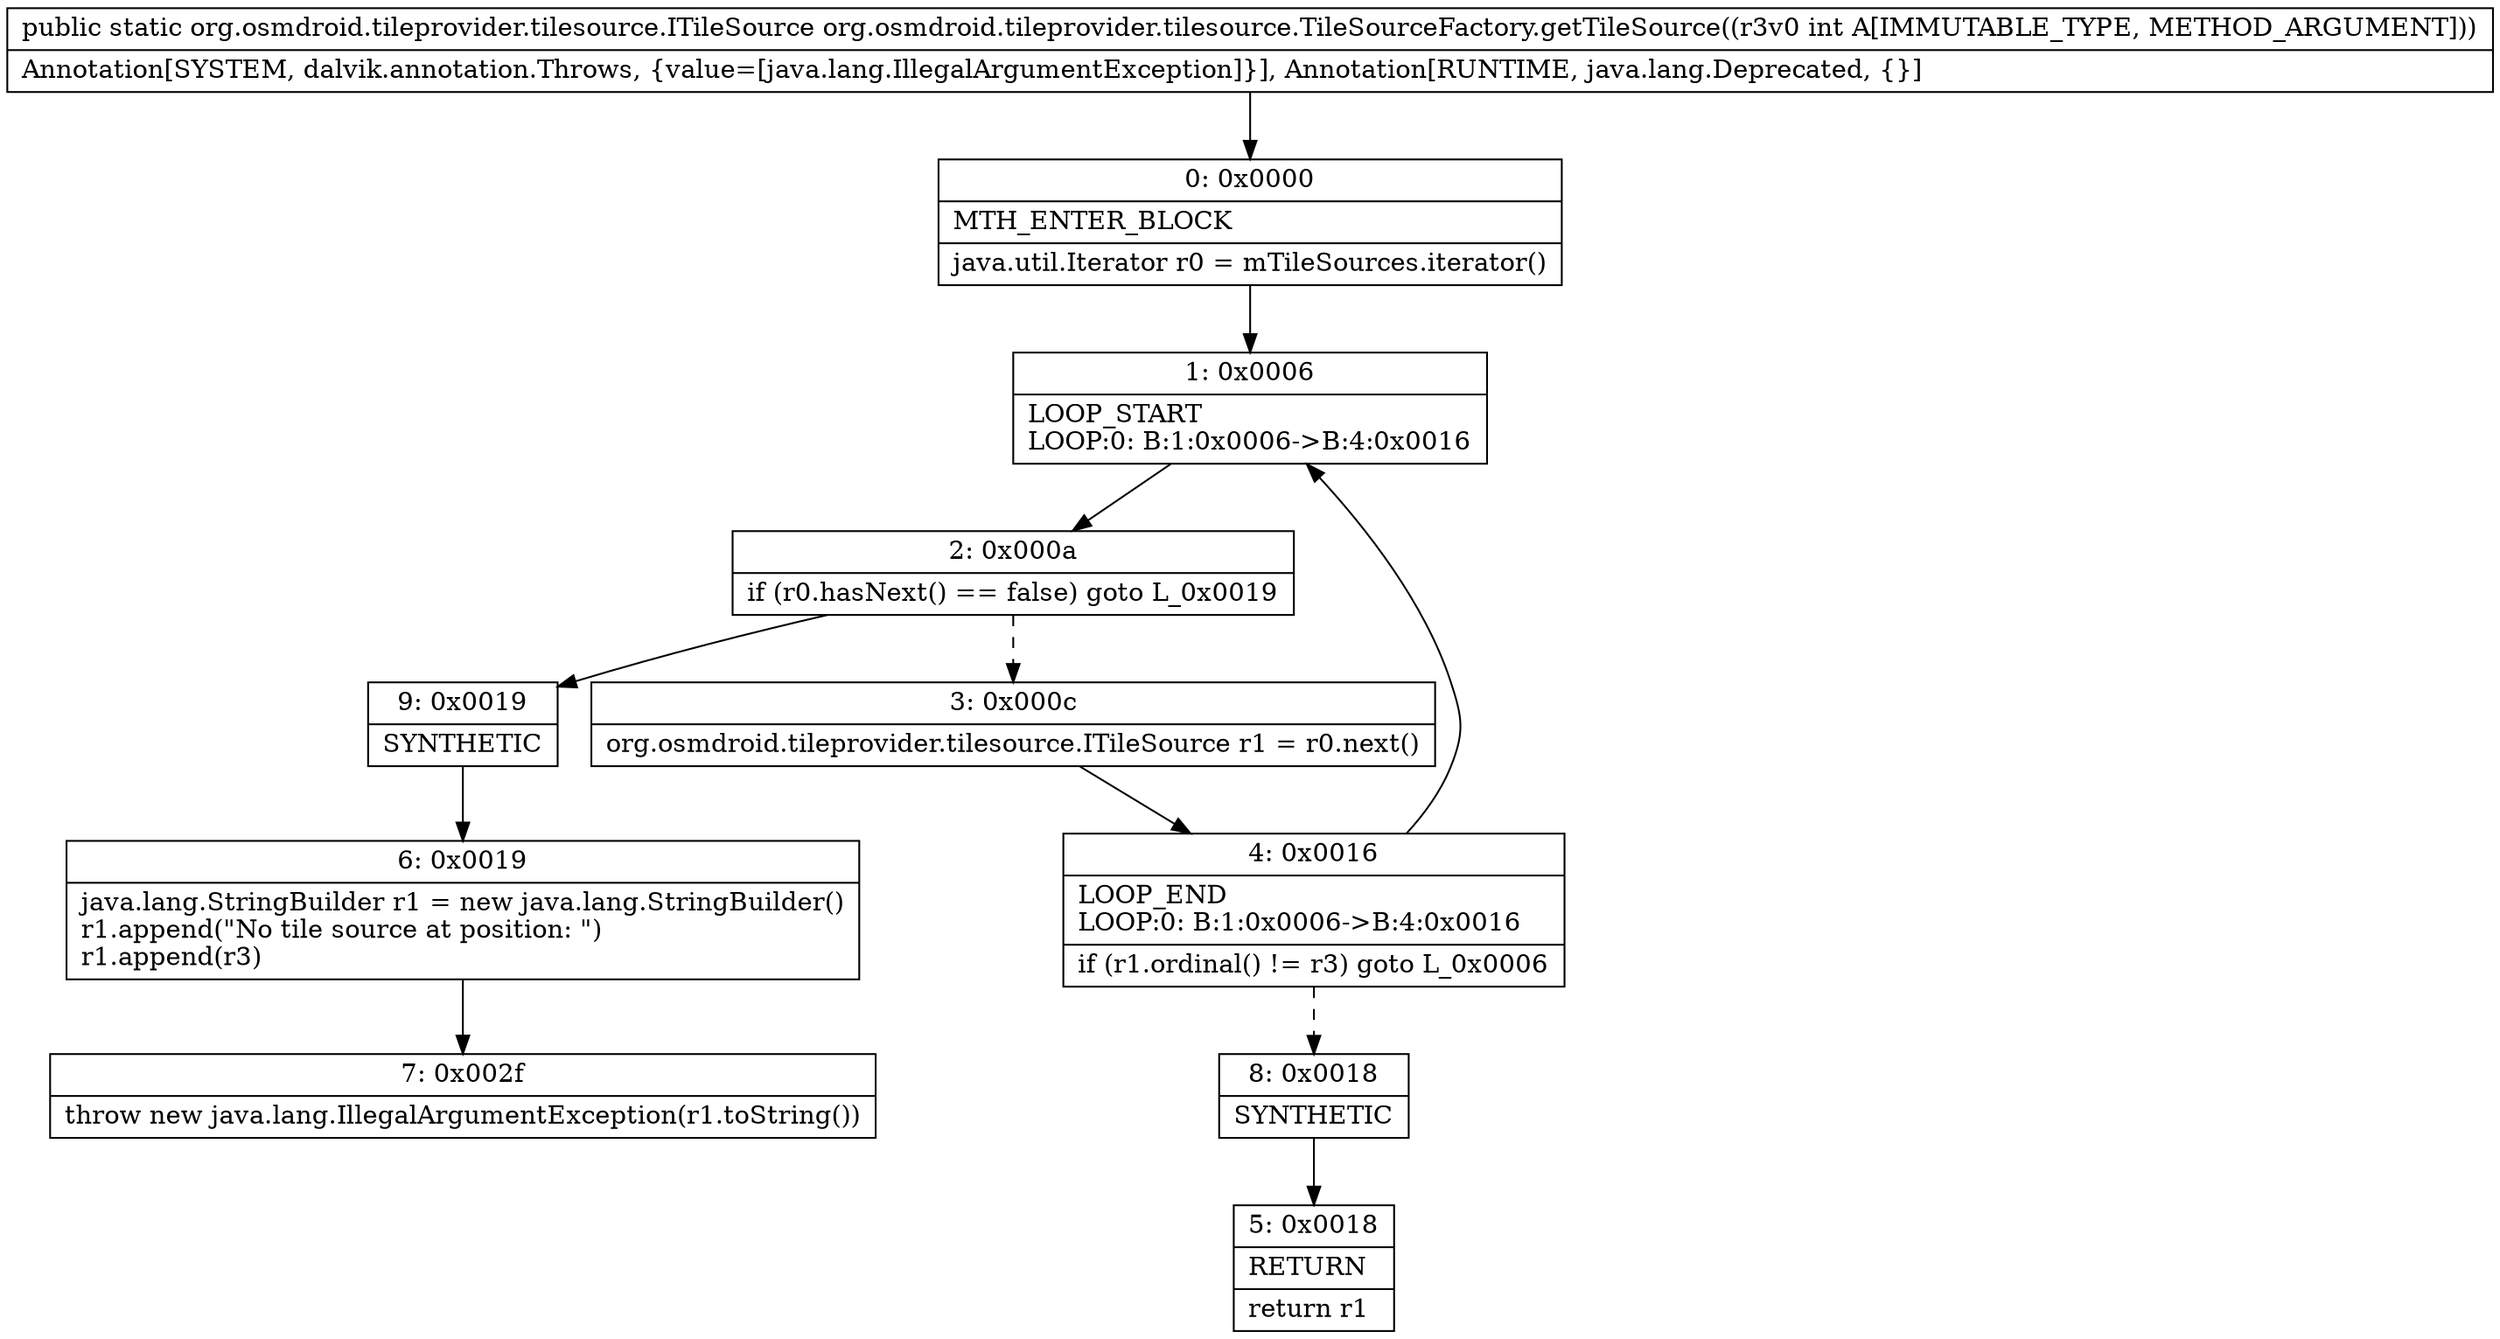 digraph "CFG fororg.osmdroid.tileprovider.tilesource.TileSourceFactory.getTileSource(I)Lorg\/osmdroid\/tileprovider\/tilesource\/ITileSource;" {
Node_0 [shape=record,label="{0\:\ 0x0000|MTH_ENTER_BLOCK\l|java.util.Iterator r0 = mTileSources.iterator()\l}"];
Node_1 [shape=record,label="{1\:\ 0x0006|LOOP_START\lLOOP:0: B:1:0x0006\-\>B:4:0x0016\l}"];
Node_2 [shape=record,label="{2\:\ 0x000a|if (r0.hasNext() == false) goto L_0x0019\l}"];
Node_3 [shape=record,label="{3\:\ 0x000c|org.osmdroid.tileprovider.tilesource.ITileSource r1 = r0.next()\l}"];
Node_4 [shape=record,label="{4\:\ 0x0016|LOOP_END\lLOOP:0: B:1:0x0006\-\>B:4:0x0016\l|if (r1.ordinal() != r3) goto L_0x0006\l}"];
Node_5 [shape=record,label="{5\:\ 0x0018|RETURN\l|return r1\l}"];
Node_6 [shape=record,label="{6\:\ 0x0019|java.lang.StringBuilder r1 = new java.lang.StringBuilder()\lr1.append(\"No tile source at position: \")\lr1.append(r3)\l}"];
Node_7 [shape=record,label="{7\:\ 0x002f|throw new java.lang.IllegalArgumentException(r1.toString())\l}"];
Node_8 [shape=record,label="{8\:\ 0x0018|SYNTHETIC\l}"];
Node_9 [shape=record,label="{9\:\ 0x0019|SYNTHETIC\l}"];
MethodNode[shape=record,label="{public static org.osmdroid.tileprovider.tilesource.ITileSource org.osmdroid.tileprovider.tilesource.TileSourceFactory.getTileSource((r3v0 int A[IMMUTABLE_TYPE, METHOD_ARGUMENT]))  | Annotation[SYSTEM, dalvik.annotation.Throws, \{value=[java.lang.IllegalArgumentException]\}], Annotation[RUNTIME, java.lang.Deprecated, \{\}]\l}"];
MethodNode -> Node_0;
Node_0 -> Node_1;
Node_1 -> Node_2;
Node_2 -> Node_3[style=dashed];
Node_2 -> Node_9;
Node_3 -> Node_4;
Node_4 -> Node_1;
Node_4 -> Node_8[style=dashed];
Node_6 -> Node_7;
Node_8 -> Node_5;
Node_9 -> Node_6;
}

